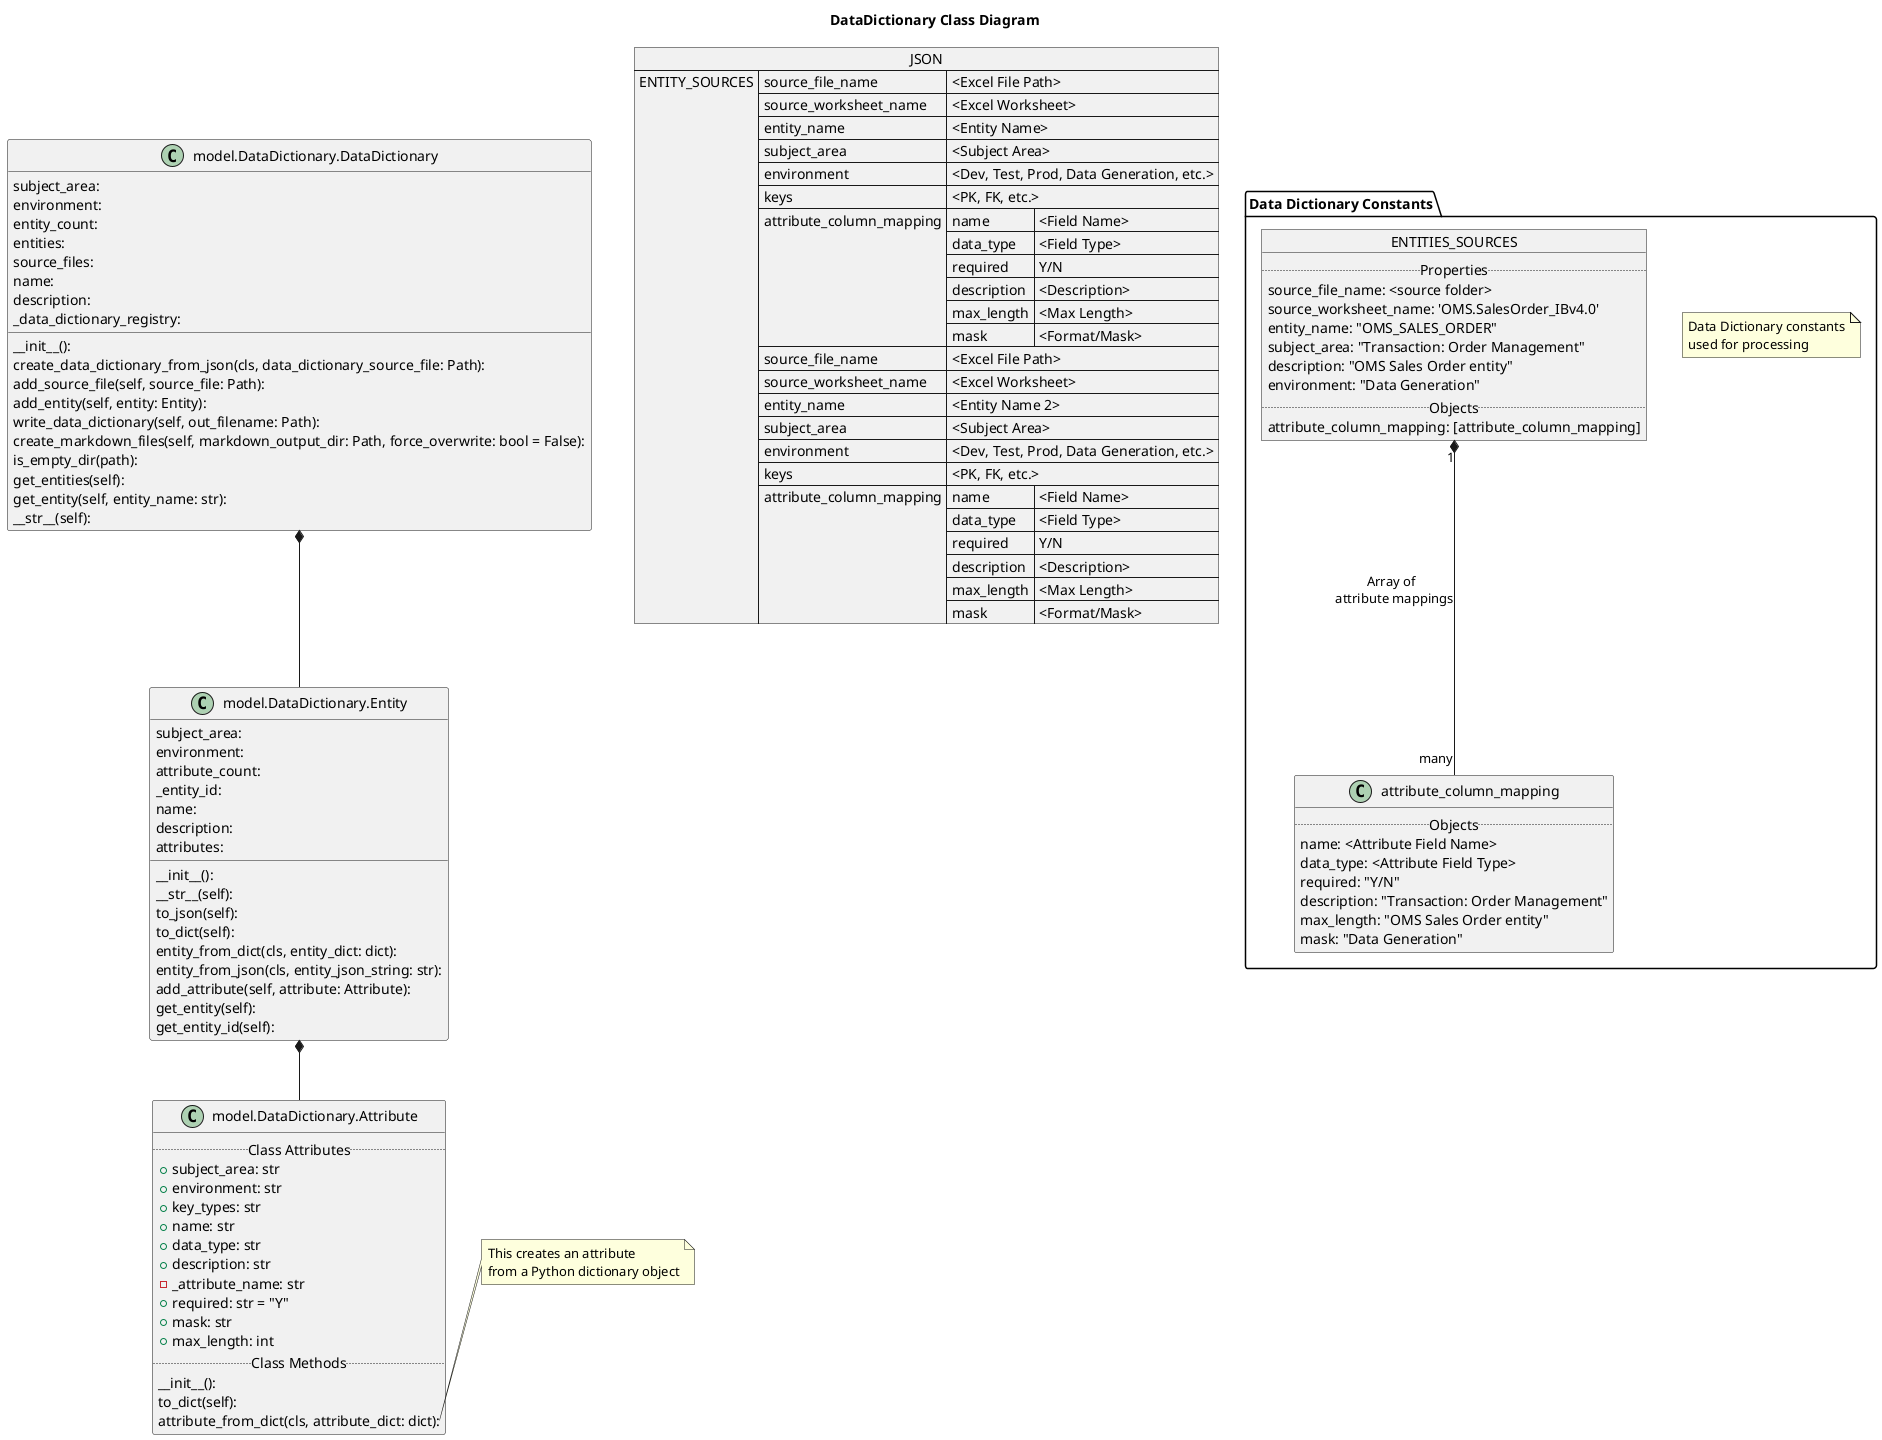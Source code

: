 @startuml
top to bottom direction
skinparam linetype ortho

json JSON {
  "ENTITY_SOURCES": [
    {
      "source_file_name": "<Excel File Path>",
      "source_worksheet_name": "<Excel Worksheet>",
      "entity_name": "<Entity Name>",
      "subject_area": "<Subject Area>",
      "environment": "<Dev, Test, Prod, Data Generation, etc.>",
      "keys": "<PK, FK, etc.>",
      "attribute_column_mapping": {
        "name": "<Field Name>",
        "data_type": "<Field Type>",
        "required": "Y/N",
        "description": "<Description>",
        "max_length": "<Max Length>",
        "mask": "<Format/Mask>"
      }
    },
    {
      "source_file_name": "<Excel File Path>",
      "source_worksheet_name": "<Excel Worksheet>",
      "entity_name": "<Entity Name 2>",
      "subject_area": "<Subject Area>",
      "environment": "<Dev, Test, Prod, Data Generation, etc.>",
      "keys": "<PK, FK, etc.>",
      "attribute_column_mapping": {
        "name": "<Field Name>",
        "data_type": "<Field Type>",
        "required": "Y/N",
        "description": "<Description>",
        "max_length": "<Max Length>",
        "mask": "<Format/Mask>"
      }
    }
  ]
}
package DD_CONSTANTS as "Data Dictionary Constants"  {
    note as N1
      Data Dictionary constants
      used for processing
    end note

    object ENTITIES_SOURCES {
    .. Properties ..
      source_file_name: <source folder>
      source_worksheet_name: 'OMS.SalesOrder_IBv4.0'
      entity_name: "OMS_SALES_ORDER"
      subject_area: "Transaction: Order Management"
      description: "OMS Sales Order entity"
      environment: "Data Generation"
    .. Objects ..
      attribute_column_mapping: [attribute_column_mapping]
    }
    class attribute_column_mapping {
    .. Objects ..
      name: <Attribute Field Name>
      data_type: <Attribute Field Type>
      required: "Y/N"
      description: "Transaction: Order Management"
      max_length: "OMS Sales Order entity"
      mask: "Data Generation"
    }
    ENTITIES_SOURCES "1" *-- "many" attribute_column_mapping: Array of \n attribute mappings
}



title DataDictionary Class Diagram
class Attribute as "model.DataDictionary.Attribute" {
   .. Class Attributes ..
   + subject_area: str
   + environment: str
   + key_types: str
   + name: str
   + data_type: str
   + description: str
   - _attribute_name: str
   + required: str = "Y"
   + mask: str
   + max_length: int
   .. Class Methods ..
   __init__():
   to_dict(self):
   attribute_from_dict(cls, attribute_dict: dict):
}
note right of Attribute::"attribute_from_dict(cls, attribute_dict: dict)"
This creates an attribute
from a Python dictionary object
end note

class DataDictionary as "model.DataDictionary.DataDictionary" {
   subject_area:
   environment:
   entity_count:
   entities:
   source_files:
   name:
   description:
   _data_dictionary_registry:
   __init__():
   create_data_dictionary_from_json(cls, data_dictionary_source_file: Path):
   add_source_file(self, source_file: Path):
   add_entity(self, entity: Entity):
   write_data_dictionary(self, out_filename: Path):
   create_markdown_files(self, markdown_output_dir: Path, force_overwrite: bool = False):
   is_empty_dir(path):
   get_entities(self):
   get_entity(self, entity_name: str):
   __str__(self):
}

class Entity as "model.DataDictionary.Entity" {
   subject_area:
   environment:
   attribute_count:
   _entity_id:
   name:
   description:
   attributes:
   __init__():
   __str__(self):
   to_json(self):
   to_dict(self):
   entity_from_dict(cls, entity_dict: dict):
   entity_from_json(cls, entity_json_string: str):
   add_attribute(self, attribute: Attribute):
   get_entity(self):
   get_entity_id(self):
}
DataDictionary *-- Entity
Entity *-- Attribute


@enduml
